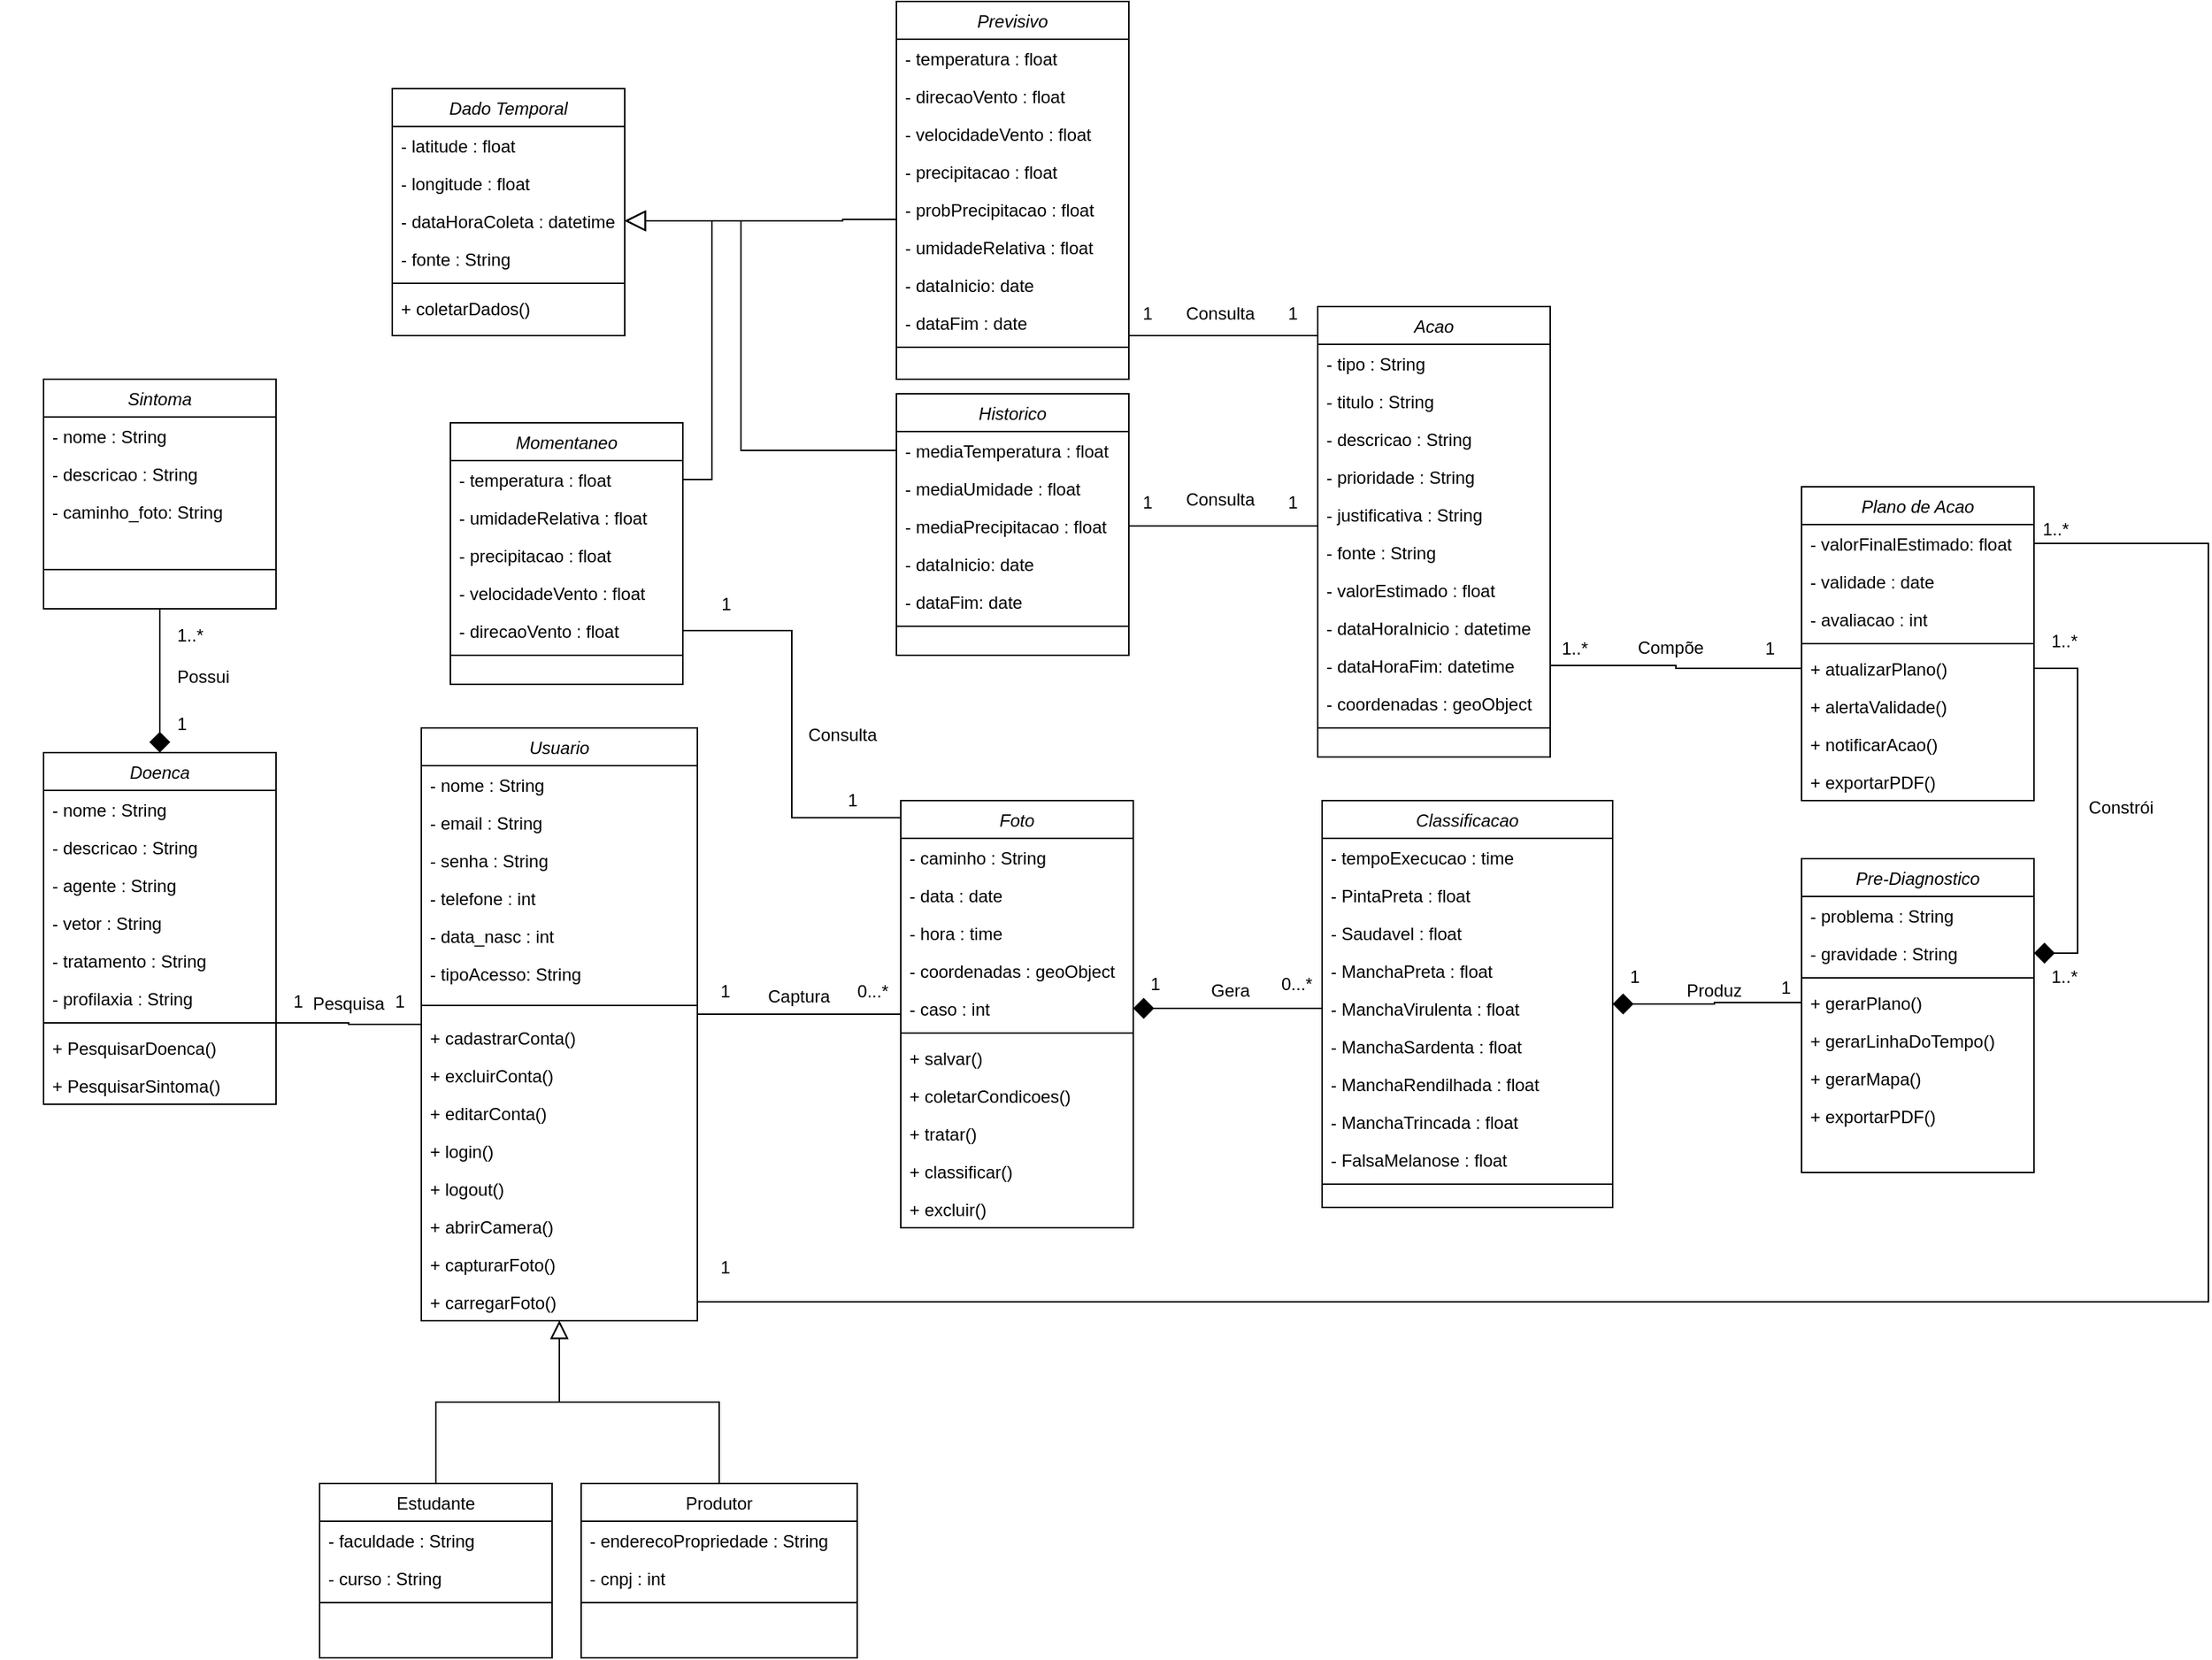<mxfile version="28.2.8">
  <diagram name="Page-1" id="uO31z4czvIJQB1Bnc80T">
    <mxGraphModel dx="1042" dy="562" grid="1" gridSize="10" guides="1" tooltips="1" connect="1" arrows="1" fold="1" page="1" pageScale="1" pageWidth="827" pageHeight="1169" math="0" shadow="0">
      <root>
        <mxCell id="0" />
        <mxCell id="1" parent="0" />
        <mxCell id="8WsCB0yst2Cush3YmmSG-16" value="Estudante" style="swimlane;fontStyle=0;align=center;verticalAlign=top;childLayout=stackLayout;horizontal=1;startSize=26;horizontalStack=0;resizeParent=1;resizeLast=0;collapsible=1;marginBottom=0;rounded=0;shadow=0;strokeWidth=1;" parent="1" vertex="1">
          <mxGeometry x="270" y="1040" width="160" height="120" as="geometry">
            <mxRectangle x="130" y="380" width="160" height="26" as="alternateBounds" />
          </mxGeometry>
        </mxCell>
        <mxCell id="8WsCB0yst2Cush3YmmSG-17" value="- faculdade : String" style="text;align=left;verticalAlign=top;spacingLeft=4;spacingRight=4;overflow=hidden;rotatable=0;points=[[0,0.5],[1,0.5]];portConstraint=eastwest;" parent="8WsCB0yst2Cush3YmmSG-16" vertex="1">
          <mxGeometry y="26" width="160" height="26" as="geometry" />
        </mxCell>
        <mxCell id="8WsCB0yst2Cush3YmmSG-18" value="- curso : String" style="text;align=left;verticalAlign=top;spacingLeft=4;spacingRight=4;overflow=hidden;rotatable=0;points=[[0,0.5],[1,0.5]];portConstraint=eastwest;rounded=0;shadow=0;html=0;" parent="8WsCB0yst2Cush3YmmSG-16" vertex="1">
          <mxGeometry y="52" width="160" height="26" as="geometry" />
        </mxCell>
        <mxCell id="8WsCB0yst2Cush3YmmSG-19" value="" style="line;html=1;strokeWidth=1;align=left;verticalAlign=middle;spacingTop=-1;spacingLeft=3;spacingRight=3;rotatable=0;labelPosition=right;points=[];portConstraint=eastwest;" parent="8WsCB0yst2Cush3YmmSG-16" vertex="1">
          <mxGeometry y="78" width="160" height="8" as="geometry" />
        </mxCell>
        <mxCell id="8WsCB0yst2Cush3YmmSG-20" value="" style="endArrow=block;endSize=10;endFill=0;shadow=0;strokeWidth=1;rounded=0;curved=0;edgeStyle=elbowEdgeStyle;elbow=vertical;" parent="1" source="8WsCB0yst2Cush3YmmSG-16" target="8WsCB0yst2Cush3YmmSG-1" edge="1">
          <mxGeometry width="160" relative="1" as="geometry">
            <mxPoint x="330" y="683" as="sourcePoint" />
            <mxPoint x="330" y="683" as="targetPoint" />
          </mxGeometry>
        </mxCell>
        <mxCell id="8WsCB0yst2Cush3YmmSG-21" value="Produtor" style="swimlane;fontStyle=0;align=center;verticalAlign=top;childLayout=stackLayout;horizontal=1;startSize=26;horizontalStack=0;resizeParent=1;resizeLast=0;collapsible=1;marginBottom=0;rounded=0;shadow=0;strokeWidth=1;" parent="1" vertex="1">
          <mxGeometry x="450" y="1040" width="190" height="120" as="geometry">
            <mxRectangle x="340" y="380" width="170" height="26" as="alternateBounds" />
          </mxGeometry>
        </mxCell>
        <mxCell id="8WsCB0yst2Cush3YmmSG-22" value="- enderecoPropriedade : String" style="text;align=left;verticalAlign=top;spacingLeft=4;spacingRight=4;overflow=hidden;rotatable=0;points=[[0,0.5],[1,0.5]];portConstraint=eastwest;" parent="8WsCB0yst2Cush3YmmSG-21" vertex="1">
          <mxGeometry y="26" width="190" height="26" as="geometry" />
        </mxCell>
        <mxCell id="8WsCB0yst2Cush3YmmSG-23" value="- cnpj : int" style="text;align=left;verticalAlign=top;spacingLeft=4;spacingRight=4;overflow=hidden;rotatable=0;points=[[0,0.5],[1,0.5]];portConstraint=eastwest;" parent="8WsCB0yst2Cush3YmmSG-21" vertex="1">
          <mxGeometry y="52" width="190" height="26" as="geometry" />
        </mxCell>
        <mxCell id="8WsCB0yst2Cush3YmmSG-24" value="" style="line;html=1;strokeWidth=1;align=left;verticalAlign=middle;spacingTop=-1;spacingLeft=3;spacingRight=3;rotatable=0;labelPosition=right;points=[];portConstraint=eastwest;" parent="8WsCB0yst2Cush3YmmSG-21" vertex="1">
          <mxGeometry y="78" width="190" height="8" as="geometry" />
        </mxCell>
        <mxCell id="8WsCB0yst2Cush3YmmSG-25" value="" style="endArrow=block;endSize=10;endFill=0;shadow=0;strokeWidth=1;rounded=0;curved=0;edgeStyle=elbowEdgeStyle;elbow=vertical;" parent="1" source="8WsCB0yst2Cush3YmmSG-21" target="8WsCB0yst2Cush3YmmSG-1" edge="1">
          <mxGeometry width="160" relative="1" as="geometry">
            <mxPoint x="340" y="853" as="sourcePoint" />
            <mxPoint x="440" y="751" as="targetPoint" />
          </mxGeometry>
        </mxCell>
        <mxCell id="8WsCB0yst2Cush3YmmSG-38" value="" style="endArrow=none;shadow=0;strokeWidth=1;rounded=0;curved=0;endFill=0;edgeStyle=elbowEdgeStyle;elbow=vertical;" parent="1" source="8WsCB0yst2Cush3YmmSG-1" target="8WsCB0yst2Cush3YmmSG-27" edge="1">
          <mxGeometry x="0.5" y="41" relative="1" as="geometry">
            <mxPoint x="510" y="672" as="sourcePoint" />
            <mxPoint x="670" y="672" as="targetPoint" />
            <mxPoint x="-40" y="32" as="offset" />
          </mxGeometry>
        </mxCell>
        <mxCell id="8WsCB0yst2Cush3YmmSG-39" value="1" style="resizable=0;align=left;verticalAlign=bottom;labelBackgroundColor=none;fontSize=12;" parent="8WsCB0yst2Cush3YmmSG-38" connectable="0" vertex="1">
          <mxGeometry x="-1" relative="1" as="geometry">
            <mxPoint x="14" y="-7" as="offset" />
          </mxGeometry>
        </mxCell>
        <mxCell id="8WsCB0yst2Cush3YmmSG-40" value="0...*" style="resizable=0;align=right;verticalAlign=bottom;labelBackgroundColor=none;fontSize=12;" parent="8WsCB0yst2Cush3YmmSG-38" connectable="0" vertex="1">
          <mxGeometry x="1" relative="1" as="geometry">
            <mxPoint x="-7" y="-7" as="offset" />
          </mxGeometry>
        </mxCell>
        <mxCell id="8WsCB0yst2Cush3YmmSG-41" style="edgeStyle=orthogonalEdgeStyle;rounded=0;orthogonalLoop=1;jettySize=auto;html=1;entryX=0;entryY=0.5;entryDx=0;entryDy=0;endArrow=none;endFill=0;startArrow=diamond;startFill=1;startSize=12;" parent="1" source="8WsCB0yst2Cush3YmmSG-42" target="8WsCB0yst2Cush3YmmSG-74" edge="1">
          <mxGeometry relative="1" as="geometry" />
        </mxCell>
        <mxCell id="8WsCB0yst2Cush3YmmSG-52" value="" style="edgeStyle=orthogonalEdgeStyle;rounded=0;orthogonalLoop=1;jettySize=auto;html=1;entryX=0;entryY=0.5;entryDx=0;entryDy=0;endArrow=none;endFill=0;startArrow=diamond;startFill=1;startSize=12;" parent="1" source="8WsCB0yst2Cush3YmmSG-32" target="8WsCB0yst2Cush3YmmSG-46" edge="1">
          <mxGeometry relative="1" as="geometry" />
        </mxCell>
        <mxCell id="8WsCB0yst2Cush3YmmSG-65" value="1..*" style="resizable=0;align=left;verticalAlign=bottom;labelBackgroundColor=none;fontSize=12;" parent="1" connectable="0" vertex="1">
          <mxGeometry x="1460" y="390" as="geometry">
            <mxPoint x="-6" y="2" as="offset" />
          </mxGeometry>
        </mxCell>
        <mxCell id="8WsCB0yst2Cush3YmmSG-66" style="edgeStyle=orthogonalEdgeStyle;rounded=0;orthogonalLoop=1;jettySize=auto;html=1;entryX=1;entryY=0.5;entryDx=0;entryDy=0;endArrow=diamond;endFill=1;startSize=6;endSize=12;exitX=1;exitY=0.5;exitDx=0;exitDy=0;" parent="1" source="8WsCB0yst2Cush3YmmSG-60" target="8WsCB0yst2Cush3YmmSG-71" edge="1">
          <mxGeometry relative="1" as="geometry">
            <mxPoint x="830" y="410" as="sourcePoint" />
          </mxGeometry>
        </mxCell>
        <mxCell id="8WsCB0yst2Cush3YmmSG-80" style="edgeStyle=orthogonalEdgeStyle;rounded=0;orthogonalLoop=1;jettySize=auto;html=1;endArrow=none;endFill=0;exitX=1;exitY=0.5;exitDx=0;exitDy=0;entryX=1;entryY=0.5;entryDx=0;entryDy=0;" parent="1" source="8WsCB0yst2Cush3YmmSG-15" target="8WsCB0yst2Cush3YmmSG-56" edge="1">
          <mxGeometry relative="1" as="geometry">
            <mxPoint x="470" y="320" as="targetPoint" />
            <Array as="points">
              <mxPoint x="1570" y="915" />
              <mxPoint x="1570" y="393" />
            </Array>
          </mxGeometry>
        </mxCell>
        <mxCell id="8WsCB0yst2Cush3YmmSG-81" style="edgeStyle=orthogonalEdgeStyle;rounded=0;orthogonalLoop=1;jettySize=auto;html=1;entryX=0;entryY=0.5;entryDx=0;entryDy=0;endArrow=none;endFill=0;exitX=1;exitY=0.5;exitDx=0;exitDy=0;" parent="1" source="8WsCB0yst2Cush3YmmSG-93" target="8WsCB0yst2Cush3YmmSG-60" edge="1">
          <mxGeometry relative="1" as="geometry" />
        </mxCell>
        <mxCell id="XHJn5_8wVLP5sDxabi7Z-40" style="edgeStyle=orthogonalEdgeStyle;rounded=0;orthogonalLoop=1;jettySize=auto;html=1;endArrow=none;endFill=0;entryX=1;entryY=0.5;entryDx=0;entryDy=0;" parent="1" source="8WsCB0yst2Cush3YmmSG-83" target="XHJn5_8wVLP5sDxabi7Z-10" edge="1">
          <mxGeometry relative="1" as="geometry">
            <Array as="points">
              <mxPoint x="900" y="381" />
              <mxPoint x="900" y="381" />
            </Array>
          </mxGeometry>
        </mxCell>
        <mxCell id="XHJn5_8wVLP5sDxabi7Z-36" style="edgeStyle=orthogonalEdgeStyle;rounded=0;orthogonalLoop=1;jettySize=auto;html=1;endArrow=none;endFill=0;startArrow=block;startFill=0;strokeWidth=1;startSize=12;entryX=1;entryY=0.5;entryDx=0;entryDy=0;exitX=1;exitY=0.5;exitDx=0;exitDy=0;" parent="1" source="8WsCB0yst2Cush3YmmSG-100" target="XHJn5_8wVLP5sDxabi7Z-29" edge="1">
          <mxGeometry relative="1" as="geometry">
            <Array as="points">
              <mxPoint x="540" y="171" />
              <mxPoint x="540" y="349" />
            </Array>
          </mxGeometry>
        </mxCell>
        <mxCell id="8WsCB0yst2Cush3YmmSG-97" value="Dado Temporal" style="swimlane;fontStyle=2;align=center;verticalAlign=top;childLayout=stackLayout;horizontal=1;startSize=26;horizontalStack=0;resizeParent=1;resizeLast=0;collapsible=1;marginBottom=0;rounded=0;shadow=0;strokeWidth=1;" parent="1" vertex="1">
          <mxGeometry x="320" y="80" width="160" height="170" as="geometry">
            <mxRectangle x="550" y="140" width="160" height="26" as="alternateBounds" />
          </mxGeometry>
        </mxCell>
        <mxCell id="8WsCB0yst2Cush3YmmSG-98" value="- latitude : float" style="text;align=left;verticalAlign=top;spacingLeft=4;spacingRight=4;overflow=hidden;rotatable=0;points=[[0,0.5],[1,0.5]];portConstraint=eastwest;" parent="8WsCB0yst2Cush3YmmSG-97" vertex="1">
          <mxGeometry y="26" width="160" height="26" as="geometry" />
        </mxCell>
        <mxCell id="8WsCB0yst2Cush3YmmSG-99" value="- longitude : float" style="text;align=left;verticalAlign=top;spacingLeft=4;spacingRight=4;overflow=hidden;rotatable=0;points=[[0,0.5],[1,0.5]];portConstraint=eastwest;" parent="8WsCB0yst2Cush3YmmSG-97" vertex="1">
          <mxGeometry y="52" width="160" height="26" as="geometry" />
        </mxCell>
        <mxCell id="8WsCB0yst2Cush3YmmSG-100" value="- dataHoraColeta : datetime" style="text;align=left;verticalAlign=top;spacingLeft=4;spacingRight=4;overflow=hidden;rotatable=0;points=[[0,0.5],[1,0.5]];portConstraint=eastwest;" parent="8WsCB0yst2Cush3YmmSG-97" vertex="1">
          <mxGeometry y="78" width="160" height="26" as="geometry" />
        </mxCell>
        <mxCell id="8WsCB0yst2Cush3YmmSG-108" value="- fonte : String" style="text;align=left;verticalAlign=top;spacingLeft=4;spacingRight=4;overflow=hidden;rotatable=0;points=[[0,0.5],[1,0.5]];portConstraint=eastwest;" parent="8WsCB0yst2Cush3YmmSG-97" vertex="1">
          <mxGeometry y="104" width="160" height="26" as="geometry" />
        </mxCell>
        <mxCell id="8WsCB0yst2Cush3YmmSG-109" value="" style="line;html=1;strokeWidth=1;align=left;verticalAlign=middle;spacingTop=-1;spacingLeft=3;spacingRight=3;rotatable=0;labelPosition=right;points=[];portConstraint=eastwest;" parent="8WsCB0yst2Cush3YmmSG-97" vertex="1">
          <mxGeometry y="130" width="160" height="8" as="geometry" />
        </mxCell>
        <mxCell id="22uEqW9hRa1Eih2Oo_md-46" value="+ coletarDados()" style="text;align=left;verticalAlign=top;spacingLeft=4;spacingRight=4;overflow=hidden;rotatable=0;points=[[0,0.5],[1,0.5]];portConstraint=eastwest;" parent="8WsCB0yst2Cush3YmmSG-97" vertex="1">
          <mxGeometry y="138" width="160" height="26" as="geometry" />
        </mxCell>
        <mxCell id="8WsCB0yst2Cush3YmmSG-122" style="edgeStyle=orthogonalEdgeStyle;rounded=0;orthogonalLoop=1;jettySize=auto;html=1;entryX=0.5;entryY=0;entryDx=0;entryDy=0;endArrow=diamond;endFill=1;endSize=12;" parent="1" source="8WsCB0yst2Cush3YmmSG-124" target="8WsCB0yst2Cush3YmmSG-115" edge="1">
          <mxGeometry relative="1" as="geometry" />
        </mxCell>
        <mxCell id="8WsCB0yst2Cush3YmmSG-126" style="edgeStyle=orthogonalEdgeStyle;rounded=0;orthogonalLoop=1;jettySize=auto;html=1;entryX=0.988;entryY=1.154;entryDx=0;entryDy=0;entryPerimeter=0;endArrow=none;endFill=0;" parent="1" source="8WsCB0yst2Cush3YmmSG-1" target="8WsCB0yst2Cush3YmmSG-118" edge="1">
          <mxGeometry relative="1" as="geometry" />
        </mxCell>
        <mxCell id="93XKqA7wwzqAX_7EKlZu-22" value="Previsivo" style="swimlane;fontStyle=2;align=center;verticalAlign=top;childLayout=stackLayout;horizontal=1;startSize=26;horizontalStack=0;resizeParent=1;resizeLast=0;collapsible=1;marginBottom=0;rounded=0;shadow=0;strokeWidth=1;" parent="1" vertex="1">
          <mxGeometry x="667" y="20" width="160" height="260" as="geometry">
            <mxRectangle x="550" y="140" width="160" height="26" as="alternateBounds" />
          </mxGeometry>
        </mxCell>
        <mxCell id="XHJn5_8wVLP5sDxabi7Z-43" value="- temperatura : float" style="text;align=left;verticalAlign=top;spacingLeft=4;spacingRight=4;overflow=hidden;rotatable=0;points=[[0,0.5],[1,0.5]];portConstraint=eastwest;" parent="93XKqA7wwzqAX_7EKlZu-22" vertex="1">
          <mxGeometry y="26" width="160" height="26" as="geometry" />
        </mxCell>
        <mxCell id="XHJn5_8wVLP5sDxabi7Z-47" value="- direcaoVento : float" style="text;align=left;verticalAlign=top;spacingLeft=4;spacingRight=4;overflow=hidden;rotatable=0;points=[[0,0.5],[1,0.5]];portConstraint=eastwest;" parent="93XKqA7wwzqAX_7EKlZu-22" vertex="1">
          <mxGeometry y="52" width="160" height="26" as="geometry" />
        </mxCell>
        <mxCell id="XHJn5_8wVLP5sDxabi7Z-46" value="- velocidadeVento : float" style="text;align=left;verticalAlign=top;spacingLeft=4;spacingRight=4;overflow=hidden;rotatable=0;points=[[0,0.5],[1,0.5]];portConstraint=eastwest;" parent="93XKqA7wwzqAX_7EKlZu-22" vertex="1">
          <mxGeometry y="78" width="160" height="26" as="geometry" />
        </mxCell>
        <mxCell id="XHJn5_8wVLP5sDxabi7Z-45" value="- precipitacao : float" style="text;align=left;verticalAlign=top;spacingLeft=4;spacingRight=4;overflow=hidden;rotatable=0;points=[[0,0.5],[1,0.5]];portConstraint=eastwest;" parent="93XKqA7wwzqAX_7EKlZu-22" vertex="1">
          <mxGeometry y="104" width="160" height="26" as="geometry" />
        </mxCell>
        <mxCell id="XHJn5_8wVLP5sDxabi7Z-51" value="- probPrecipitacao : float" style="text;align=left;verticalAlign=top;spacingLeft=4;spacingRight=4;overflow=hidden;rotatable=0;points=[[0,0.5],[1,0.5]];portConstraint=eastwest;" parent="93XKqA7wwzqAX_7EKlZu-22" vertex="1">
          <mxGeometry y="130" width="160" height="26" as="geometry" />
        </mxCell>
        <mxCell id="XHJn5_8wVLP5sDxabi7Z-44" value="- umidadeRelativa : float" style="text;align=left;verticalAlign=top;spacingLeft=4;spacingRight=4;overflow=hidden;rotatable=0;points=[[0,0.5],[1,0.5]];portConstraint=eastwest;" parent="93XKqA7wwzqAX_7EKlZu-22" vertex="1">
          <mxGeometry y="156" width="160" height="26" as="geometry" />
        </mxCell>
        <mxCell id="XHJn5_8wVLP5sDxabi7Z-48" value="- dataInicio: date" style="text;align=left;verticalAlign=top;spacingLeft=4;spacingRight=4;overflow=hidden;rotatable=0;points=[[0,0.5],[1,0.5]];portConstraint=eastwest;" parent="93XKqA7wwzqAX_7EKlZu-22" vertex="1">
          <mxGeometry y="182" width="160" height="26" as="geometry" />
        </mxCell>
        <mxCell id="XHJn5_8wVLP5sDxabi7Z-49" value="- dataFim : date" style="text;align=left;verticalAlign=top;spacingLeft=4;spacingRight=4;overflow=hidden;rotatable=0;points=[[0,0.5],[1,0.5]];portConstraint=eastwest;" parent="93XKqA7wwzqAX_7EKlZu-22" vertex="1">
          <mxGeometry y="208" width="160" height="26" as="geometry" />
        </mxCell>
        <mxCell id="93XKqA7wwzqAX_7EKlZu-26" value="" style="line;html=1;strokeWidth=1;align=left;verticalAlign=middle;spacingTop=-1;spacingLeft=3;spacingRight=3;rotatable=0;labelPosition=right;points=[];portConstraint=eastwest;" parent="93XKqA7wwzqAX_7EKlZu-22" vertex="1">
          <mxGeometry y="234" width="160" height="8" as="geometry" />
        </mxCell>
        <mxCell id="XHJn5_8wVLP5sDxabi7Z-7" value="Historico" style="swimlane;fontStyle=2;align=center;verticalAlign=top;childLayout=stackLayout;horizontal=1;startSize=26;horizontalStack=0;resizeParent=1;resizeLast=0;collapsible=1;marginBottom=0;rounded=0;shadow=0;strokeWidth=1;" parent="1" vertex="1">
          <mxGeometry x="667" y="290" width="160" height="180" as="geometry">
            <mxRectangle x="550" y="140" width="160" height="26" as="alternateBounds" />
          </mxGeometry>
        </mxCell>
        <mxCell id="XHJn5_8wVLP5sDxabi7Z-8" value="- mediaTemperatura : float" style="text;align=left;verticalAlign=top;spacingLeft=4;spacingRight=4;overflow=hidden;rotatable=0;points=[[0,0.5],[1,0.5]];portConstraint=eastwest;" parent="XHJn5_8wVLP5sDxabi7Z-7" vertex="1">
          <mxGeometry y="26" width="160" height="26" as="geometry" />
        </mxCell>
        <mxCell id="XHJn5_8wVLP5sDxabi7Z-9" value="- mediaUmidade : float" style="text;align=left;verticalAlign=top;spacingLeft=4;spacingRight=4;overflow=hidden;rotatable=0;points=[[0,0.5],[1,0.5]];portConstraint=eastwest;" parent="XHJn5_8wVLP5sDxabi7Z-7" vertex="1">
          <mxGeometry y="52" width="160" height="26" as="geometry" />
        </mxCell>
        <mxCell id="XHJn5_8wVLP5sDxabi7Z-10" value="- mediaPrecipitacao : float" style="text;align=left;verticalAlign=top;spacingLeft=4;spacingRight=4;overflow=hidden;rotatable=0;points=[[0,0.5],[1,0.5]];portConstraint=eastwest;" parent="XHJn5_8wVLP5sDxabi7Z-7" vertex="1">
          <mxGeometry y="78" width="160" height="26" as="geometry" />
        </mxCell>
        <mxCell id="XHJn5_8wVLP5sDxabi7Z-13" value="- dataInicio: date" style="text;align=left;verticalAlign=top;spacingLeft=4;spacingRight=4;overflow=hidden;rotatable=0;points=[[0,0.5],[1,0.5]];portConstraint=eastwest;" parent="XHJn5_8wVLP5sDxabi7Z-7" vertex="1">
          <mxGeometry y="104" width="160" height="26" as="geometry" />
        </mxCell>
        <mxCell id="XHJn5_8wVLP5sDxabi7Z-14" value="- dataFim: date" style="text;align=left;verticalAlign=top;spacingLeft=4;spacingRight=4;overflow=hidden;rotatable=0;points=[[0,0.5],[1,0.5]];portConstraint=eastwest;" parent="XHJn5_8wVLP5sDxabi7Z-7" vertex="1">
          <mxGeometry y="130" width="160" height="26" as="geometry" />
        </mxCell>
        <mxCell id="XHJn5_8wVLP5sDxabi7Z-16" value="" style="line;html=1;strokeWidth=1;align=left;verticalAlign=middle;spacingTop=-1;spacingLeft=3;spacingRight=3;rotatable=0;labelPosition=right;points=[];portConstraint=eastwest;" parent="XHJn5_8wVLP5sDxabi7Z-7" vertex="1">
          <mxGeometry y="156" width="160" height="8" as="geometry" />
        </mxCell>
        <mxCell id="XHJn5_8wVLP5sDxabi7Z-24" value="Momentaneo" style="swimlane;fontStyle=2;align=center;verticalAlign=top;childLayout=stackLayout;horizontal=1;startSize=26;horizontalStack=0;resizeParent=1;resizeLast=0;collapsible=1;marginBottom=0;rounded=0;shadow=0;strokeWidth=1;" parent="1" vertex="1">
          <mxGeometry x="360" y="310" width="160" height="180" as="geometry">
            <mxRectangle x="550" y="140" width="160" height="26" as="alternateBounds" />
          </mxGeometry>
        </mxCell>
        <mxCell id="XHJn5_8wVLP5sDxabi7Z-29" value="- temperatura : float" style="text;align=left;verticalAlign=top;spacingLeft=4;spacingRight=4;overflow=hidden;rotatable=0;points=[[0,0.5],[1,0.5]];portConstraint=eastwest;" parent="XHJn5_8wVLP5sDxabi7Z-24" vertex="1">
          <mxGeometry y="26" width="160" height="26" as="geometry" />
        </mxCell>
        <mxCell id="XHJn5_8wVLP5sDxabi7Z-30" value="- umidadeRelativa : float" style="text;align=left;verticalAlign=top;spacingLeft=4;spacingRight=4;overflow=hidden;rotatable=0;points=[[0,0.5],[1,0.5]];portConstraint=eastwest;" parent="XHJn5_8wVLP5sDxabi7Z-24" vertex="1">
          <mxGeometry y="52" width="160" height="26" as="geometry" />
        </mxCell>
        <mxCell id="XHJn5_8wVLP5sDxabi7Z-31" value="- precipitacao : float" style="text;align=left;verticalAlign=top;spacingLeft=4;spacingRight=4;overflow=hidden;rotatable=0;points=[[0,0.5],[1,0.5]];portConstraint=eastwest;" parent="XHJn5_8wVLP5sDxabi7Z-24" vertex="1">
          <mxGeometry y="78" width="160" height="26" as="geometry" />
        </mxCell>
        <mxCell id="XHJn5_8wVLP5sDxabi7Z-32" value="- velocidadeVento : float" style="text;align=left;verticalAlign=top;spacingLeft=4;spacingRight=4;overflow=hidden;rotatable=0;points=[[0,0.5],[1,0.5]];portConstraint=eastwest;" parent="XHJn5_8wVLP5sDxabi7Z-24" vertex="1">
          <mxGeometry y="104" width="160" height="26" as="geometry" />
        </mxCell>
        <mxCell id="XHJn5_8wVLP5sDxabi7Z-33" value="- direcaoVento : float" style="text;align=left;verticalAlign=top;spacingLeft=4;spacingRight=4;overflow=hidden;rotatable=0;points=[[0,0.5],[1,0.5]];portConstraint=eastwest;" parent="XHJn5_8wVLP5sDxabi7Z-24" vertex="1">
          <mxGeometry y="130" width="160" height="26" as="geometry" />
        </mxCell>
        <mxCell id="XHJn5_8wVLP5sDxabi7Z-35" value="" style="line;html=1;strokeWidth=1;align=left;verticalAlign=middle;spacingTop=-1;spacingLeft=3;spacingRight=3;rotatable=0;labelPosition=right;points=[];portConstraint=eastwest;" parent="XHJn5_8wVLP5sDxabi7Z-24" vertex="1">
          <mxGeometry y="156" width="160" height="8" as="geometry" />
        </mxCell>
        <mxCell id="XHJn5_8wVLP5sDxabi7Z-50" style="edgeStyle=orthogonalEdgeStyle;rounded=0;orthogonalLoop=1;jettySize=auto;html=1;endArrow=none;endFill=0;" parent="1" source="8WsCB0yst2Cush3YmmSG-83" target="93XKqA7wwzqAX_7EKlZu-22" edge="1">
          <mxGeometry relative="1" as="geometry">
            <mxPoint x="930" y="40" as="sourcePoint" />
            <mxPoint x="1100" y="-60" as="targetPoint" />
            <Array as="points">
              <mxPoint x="890" y="250" />
              <mxPoint x="890" y="250" />
            </Array>
          </mxGeometry>
        </mxCell>
        <mxCell id="22uEqW9hRa1Eih2Oo_md-3" value="" style="group" parent="1" vertex="1" connectable="0">
          <mxGeometry x="50" y="280" width="190" height="170" as="geometry" />
        </mxCell>
        <mxCell id="22uEqW9hRa1Eih2Oo_md-2" value="" style="group" parent="22uEqW9hRa1Eih2Oo_md-3" vertex="1" connectable="0">
          <mxGeometry x="30" width="160" height="170" as="geometry" />
        </mxCell>
        <mxCell id="8WsCB0yst2Cush3YmmSG-124" value="Sintoma" style="swimlane;fontStyle=2;align=center;verticalAlign=top;childLayout=stackLayout;horizontal=1;startSize=26;horizontalStack=0;resizeParent=1;resizeLast=0;collapsible=1;marginBottom=0;rounded=0;shadow=0;strokeWidth=1;" parent="22uEqW9hRa1Eih2Oo_md-2" vertex="1">
          <mxGeometry width="160" height="158" as="geometry">
            <mxRectangle x="550" y="140" width="160" height="26" as="alternateBounds" />
          </mxGeometry>
        </mxCell>
        <mxCell id="8WsCB0yst2Cush3YmmSG-139" value="- nome : String" style="text;align=left;verticalAlign=top;spacingLeft=4;spacingRight=4;overflow=hidden;rotatable=0;points=[[0,0.5],[1,0.5]];portConstraint=eastwest;" parent="8WsCB0yst2Cush3YmmSG-124" vertex="1">
          <mxGeometry y="26" width="160" height="26" as="geometry" />
        </mxCell>
        <mxCell id="8WsCB0yst2Cush3YmmSG-140" value="- descricao : String" style="text;align=left;verticalAlign=top;spacingLeft=4;spacingRight=4;overflow=hidden;rotatable=0;points=[[0,0.5],[1,0.5]];portConstraint=eastwest;" parent="8WsCB0yst2Cush3YmmSG-124" vertex="1">
          <mxGeometry y="52" width="160" height="26" as="geometry" />
        </mxCell>
        <mxCell id="22uEqW9hRa1Eih2Oo_md-40" value="- caminho_foto: String" style="text;align=left;verticalAlign=top;spacingLeft=4;spacingRight=4;overflow=hidden;rotatable=0;points=[[0,0.5],[1,0.5]];portConstraint=eastwest;" parent="8WsCB0yst2Cush3YmmSG-124" vertex="1">
          <mxGeometry y="78" width="160" height="26" as="geometry" />
        </mxCell>
        <mxCell id="8WsCB0yst2Cush3YmmSG-125" value="" style="line;html=1;strokeWidth=1;align=left;verticalAlign=middle;spacingTop=-1;spacingLeft=3;spacingRight=3;rotatable=0;labelPosition=right;points=[];portConstraint=eastwest;" parent="8WsCB0yst2Cush3YmmSG-124" vertex="1">
          <mxGeometry y="104" width="160" height="54" as="geometry" />
        </mxCell>
        <mxCell id="22uEqW9hRa1Eih2Oo_md-11" value="" style="group" parent="1" vertex="1" connectable="0">
          <mxGeometry x="80" y="526" width="170" height="253" as="geometry" />
        </mxCell>
        <mxCell id="22uEqW9hRa1Eih2Oo_md-1" value="" style="group" parent="22uEqW9hRa1Eih2Oo_md-11" vertex="1" connectable="0">
          <mxGeometry width="160" height="253" as="geometry" />
        </mxCell>
        <mxCell id="8WsCB0yst2Cush3YmmSG-115" value="Doenca" style="swimlane;fontStyle=2;align=center;verticalAlign=top;childLayout=stackLayout;horizontal=1;startSize=26;horizontalStack=0;resizeParent=1;resizeLast=0;collapsible=1;marginBottom=0;rounded=0;shadow=0;strokeWidth=1;" parent="22uEqW9hRa1Eih2Oo_md-1" vertex="1">
          <mxGeometry y="11" width="160" height="242" as="geometry">
            <mxRectangle x="550" y="140" width="160" height="26" as="alternateBounds" />
          </mxGeometry>
        </mxCell>
        <mxCell id="8WsCB0yst2Cush3YmmSG-116" value="- nome : String" style="text;align=left;verticalAlign=top;spacingLeft=4;spacingRight=4;overflow=hidden;rotatable=0;points=[[0,0.5],[1,0.5]];portConstraint=eastwest;" parent="8WsCB0yst2Cush3YmmSG-115" vertex="1">
          <mxGeometry y="26" width="160" height="26" as="geometry" />
        </mxCell>
        <mxCell id="8WsCB0yst2Cush3YmmSG-117" value="- descricao : String" style="text;align=left;verticalAlign=top;spacingLeft=4;spacingRight=4;overflow=hidden;rotatable=0;points=[[0,0.5],[1,0.5]];portConstraint=eastwest;" parent="8WsCB0yst2Cush3YmmSG-115" vertex="1">
          <mxGeometry y="52" width="160" height="26" as="geometry" />
        </mxCell>
        <mxCell id="8WsCB0yst2Cush3YmmSG-135" value="- agente : String" style="text;align=left;verticalAlign=top;spacingLeft=4;spacingRight=4;overflow=hidden;rotatable=0;points=[[0,0.5],[1,0.5]];portConstraint=eastwest;" parent="8WsCB0yst2Cush3YmmSG-115" vertex="1">
          <mxGeometry y="78" width="160" height="26" as="geometry" />
        </mxCell>
        <mxCell id="8WsCB0yst2Cush3YmmSG-137" value="- vetor : String" style="text;align=left;verticalAlign=top;spacingLeft=4;spacingRight=4;overflow=hidden;rotatable=0;points=[[0,0.5],[1,0.5]];portConstraint=eastwest;" parent="8WsCB0yst2Cush3YmmSG-115" vertex="1">
          <mxGeometry y="104" width="160" height="26" as="geometry" />
        </mxCell>
        <mxCell id="8WsCB0yst2Cush3YmmSG-138" value="- tratamento : String" style="text;align=left;verticalAlign=top;spacingLeft=4;spacingRight=4;overflow=hidden;rotatable=0;points=[[0,0.5],[1,0.5]];portConstraint=eastwest;" parent="8WsCB0yst2Cush3YmmSG-115" vertex="1">
          <mxGeometry y="130" width="160" height="26" as="geometry" />
        </mxCell>
        <mxCell id="8WsCB0yst2Cush3YmmSG-118" value="- profilaxia : String" style="text;align=left;verticalAlign=top;spacingLeft=4;spacingRight=4;overflow=hidden;rotatable=0;points=[[0,0.5],[1,0.5]];portConstraint=eastwest;" parent="8WsCB0yst2Cush3YmmSG-115" vertex="1">
          <mxGeometry y="156" width="160" height="26" as="geometry" />
        </mxCell>
        <mxCell id="8WsCB0yst2Cush3YmmSG-119" value="" style="line;html=1;strokeWidth=1;align=left;verticalAlign=middle;spacingTop=-1;spacingLeft=3;spacingRight=3;rotatable=0;labelPosition=right;points=[];portConstraint=eastwest;" parent="8WsCB0yst2Cush3YmmSG-115" vertex="1">
          <mxGeometry y="182" width="160" height="8" as="geometry" />
        </mxCell>
        <mxCell id="8WsCB0yst2Cush3YmmSG-120" value="+ PesquisarDoenca()" style="text;align=left;verticalAlign=top;spacingLeft=4;spacingRight=4;overflow=hidden;rotatable=0;points=[[0,0.5],[1,0.5]];portConstraint=eastwest;rounded=0;shadow=0;html=0;" parent="8WsCB0yst2Cush3YmmSG-115" vertex="1">
          <mxGeometry y="190" width="160" height="26" as="geometry" />
        </mxCell>
        <mxCell id="8WsCB0yst2Cush3YmmSG-121" value="+ PesquisarSintoma()" style="text;align=left;verticalAlign=top;spacingLeft=4;spacingRight=4;overflow=hidden;rotatable=0;points=[[0,0.5],[1,0.5]];portConstraint=eastwest;rounded=0;shadow=0;html=0;" parent="8WsCB0yst2Cush3YmmSG-115" vertex="1">
          <mxGeometry y="216" width="160" height="26" as="geometry" />
        </mxCell>
        <mxCell id="8WsCB0yst2Cush3YmmSG-141" value="1" style="resizable=0;align=left;verticalAlign=bottom;labelBackgroundColor=none;fontSize=12;" parent="22uEqW9hRa1Eih2Oo_md-1" connectable="0" vertex="1">
          <mxGeometry x="90" as="geometry" />
        </mxCell>
        <mxCell id="22uEqW9hRa1Eih2Oo_md-7" value="1" style="resizable=0;align=left;verticalAlign=bottom;labelBackgroundColor=none;fontSize=12;" parent="22uEqW9hRa1Eih2Oo_md-11" connectable="0" vertex="1">
          <mxGeometry x="170" y="191" as="geometry" />
        </mxCell>
        <mxCell id="22uEqW9hRa1Eih2Oo_md-12" value="" style="group" parent="1" vertex="1" connectable="0">
          <mxGeometry x="320" y="520" width="210" height="408" as="geometry" />
        </mxCell>
        <mxCell id="8WsCB0yst2Cush3YmmSG-1" value="Usuario" style="swimlane;fontStyle=2;align=center;verticalAlign=top;childLayout=stackLayout;horizontal=1;startSize=26;horizontalStack=0;resizeParent=1;resizeLast=0;collapsible=1;marginBottom=0;rounded=0;shadow=0;strokeWidth=1;" parent="22uEqW9hRa1Eih2Oo_md-12" vertex="1">
          <mxGeometry x="20" width="190" height="408" as="geometry">
            <mxRectangle x="230" y="140" width="160" height="26" as="alternateBounds" />
          </mxGeometry>
        </mxCell>
        <mxCell id="8WsCB0yst2Cush3YmmSG-2" value="- nome : String" style="text;align=left;verticalAlign=top;spacingLeft=4;spacingRight=4;overflow=hidden;rotatable=0;points=[[0,0.5],[1,0.5]];portConstraint=eastwest;" parent="8WsCB0yst2Cush3YmmSG-1" vertex="1">
          <mxGeometry y="26" width="190" height="26" as="geometry" />
        </mxCell>
        <mxCell id="8WsCB0yst2Cush3YmmSG-3" value="- email : String" style="text;align=left;verticalAlign=top;spacingLeft=4;spacingRight=4;overflow=hidden;rotatable=0;points=[[0,0.5],[1,0.5]];portConstraint=eastwest;rounded=0;shadow=0;html=0;" parent="8WsCB0yst2Cush3YmmSG-1" vertex="1">
          <mxGeometry y="52" width="190" height="26" as="geometry" />
        </mxCell>
        <mxCell id="8WsCB0yst2Cush3YmmSG-4" value="- senha : String" style="text;align=left;verticalAlign=top;spacingLeft=4;spacingRight=4;overflow=hidden;rotatable=0;points=[[0,0.5],[1,0.5]];portConstraint=eastwest;rounded=0;shadow=0;html=0;" parent="8WsCB0yst2Cush3YmmSG-1" vertex="1">
          <mxGeometry y="78" width="190" height="26" as="geometry" />
        </mxCell>
        <mxCell id="8WsCB0yst2Cush3YmmSG-5" value="- telefone : int" style="text;align=left;verticalAlign=top;spacingLeft=4;spacingRight=4;overflow=hidden;rotatable=0;points=[[0,0.5],[1,0.5]];portConstraint=eastwest;rounded=0;shadow=0;html=0;" parent="8WsCB0yst2Cush3YmmSG-1" vertex="1">
          <mxGeometry y="104" width="190" height="26" as="geometry" />
        </mxCell>
        <mxCell id="8WsCB0yst2Cush3YmmSG-6" value="- data_nasc : int" style="text;align=left;verticalAlign=top;spacingLeft=4;spacingRight=4;overflow=hidden;rotatable=0;points=[[0,0.5],[1,0.5]];portConstraint=eastwest;rounded=0;shadow=0;html=0;" parent="8WsCB0yst2Cush3YmmSG-1" vertex="1">
          <mxGeometry y="130" width="190" height="26" as="geometry" />
        </mxCell>
        <mxCell id="8WsCB0yst2Cush3YmmSG-7" value="- tipoAcesso: String" style="text;align=left;verticalAlign=top;spacingLeft=4;spacingRight=4;overflow=hidden;rotatable=0;points=[[0,0.5],[1,0.5]];portConstraint=eastwest;rounded=0;shadow=0;html=0;" parent="8WsCB0yst2Cush3YmmSG-1" vertex="1">
          <mxGeometry y="156" width="190" height="26" as="geometry" />
        </mxCell>
        <mxCell id="8WsCB0yst2Cush3YmmSG-8" value="" style="line;html=1;strokeWidth=1;align=left;verticalAlign=middle;spacingTop=-1;spacingLeft=3;spacingRight=3;rotatable=0;labelPosition=right;points=[];portConstraint=eastwest;" parent="8WsCB0yst2Cush3YmmSG-1" vertex="1">
          <mxGeometry y="182" width="190" height="18" as="geometry" />
        </mxCell>
        <mxCell id="8WsCB0yst2Cush3YmmSG-9" value="+ cadastrarConta()" style="text;align=left;verticalAlign=top;spacingLeft=4;spacingRight=4;overflow=hidden;rotatable=0;points=[[0,0.5],[1,0.5]];portConstraint=eastwest;rounded=0;shadow=0;html=0;" parent="8WsCB0yst2Cush3YmmSG-1" vertex="1">
          <mxGeometry y="200" width="190" height="26" as="geometry" />
        </mxCell>
        <mxCell id="8WsCB0yst2Cush3YmmSG-10" value="+ excluirConta()" style="text;align=left;verticalAlign=top;spacingLeft=4;spacingRight=4;overflow=hidden;rotatable=0;points=[[0,0.5],[1,0.5]];portConstraint=eastwest;rounded=0;shadow=0;html=0;" parent="8WsCB0yst2Cush3YmmSG-1" vertex="1">
          <mxGeometry y="226" width="190" height="26" as="geometry" />
        </mxCell>
        <mxCell id="8WsCB0yst2Cush3YmmSG-11" value="+ editarConta()" style="text;align=left;verticalAlign=top;spacingLeft=4;spacingRight=4;overflow=hidden;rotatable=0;points=[[0,0.5],[1,0.5]];portConstraint=eastwest;rounded=0;shadow=0;html=0;" parent="8WsCB0yst2Cush3YmmSG-1" vertex="1">
          <mxGeometry y="252" width="190" height="26" as="geometry" />
        </mxCell>
        <mxCell id="8WsCB0yst2Cush3YmmSG-12" value="+ login()" style="text;align=left;verticalAlign=top;spacingLeft=4;spacingRight=4;overflow=hidden;rotatable=0;points=[[0,0.5],[1,0.5]];portConstraint=eastwest;rounded=0;shadow=0;html=0;" parent="8WsCB0yst2Cush3YmmSG-1" vertex="1">
          <mxGeometry y="278" width="190" height="26" as="geometry" />
        </mxCell>
        <mxCell id="8WsCB0yst2Cush3YmmSG-13" value="+ logout()" style="text;align=left;verticalAlign=top;spacingLeft=4;spacingRight=4;overflow=hidden;rotatable=0;points=[[0,0.5],[1,0.5]];portConstraint=eastwest;rounded=0;shadow=0;html=0;" parent="8WsCB0yst2Cush3YmmSG-1" vertex="1">
          <mxGeometry y="304" width="190" height="26" as="geometry" />
        </mxCell>
        <mxCell id="8WsCB0yst2Cush3YmmSG-164" value="+ abrirCamera()" style="text;align=left;verticalAlign=top;spacingLeft=4;spacingRight=4;overflow=hidden;rotatable=0;points=[[0,0.5],[1,0.5]];portConstraint=eastwest;rounded=0;shadow=0;html=0;" parent="8WsCB0yst2Cush3YmmSG-1" vertex="1">
          <mxGeometry y="330" width="190" height="26" as="geometry" />
        </mxCell>
        <mxCell id="8WsCB0yst2Cush3YmmSG-14" value="+ capturarFoto()" style="text;align=left;verticalAlign=top;spacingLeft=4;spacingRight=4;overflow=hidden;rotatable=0;points=[[0,0.5],[1,0.5]];portConstraint=eastwest;rounded=0;shadow=0;html=0;" parent="8WsCB0yst2Cush3YmmSG-1" vertex="1">
          <mxGeometry y="356" width="190" height="26" as="geometry" />
        </mxCell>
        <mxCell id="8WsCB0yst2Cush3YmmSG-15" value="+ carregarFoto()" style="text;align=left;verticalAlign=top;spacingLeft=4;spacingRight=4;overflow=hidden;rotatable=0;points=[[0,0.5],[1,0.5]];portConstraint=eastwest;rounded=0;shadow=0;html=0;" parent="8WsCB0yst2Cush3YmmSG-1" vertex="1">
          <mxGeometry y="382" width="190" height="26" as="geometry" />
        </mxCell>
        <mxCell id="22uEqW9hRa1Eih2Oo_md-10" value="1" style="resizable=0;align=left;verticalAlign=bottom;labelBackgroundColor=none;fontSize=12;" parent="22uEqW9hRa1Eih2Oo_md-12" connectable="0" vertex="1">
          <mxGeometry y="197" as="geometry" />
        </mxCell>
        <mxCell id="22uEqW9hRa1Eih2Oo_md-13" value="" style="group" parent="1" vertex="1" connectable="0">
          <mxGeometry x="670" y="570" width="170" height="294" as="geometry" />
        </mxCell>
        <mxCell id="8WsCB0yst2Cush3YmmSG-27" value="Foto" style="swimlane;fontStyle=2;align=center;verticalAlign=top;childLayout=stackLayout;horizontal=1;startSize=26;horizontalStack=0;resizeParent=1;resizeLast=0;collapsible=1;marginBottom=0;rounded=0;shadow=0;strokeWidth=1;" parent="22uEqW9hRa1Eih2Oo_md-13" vertex="1">
          <mxGeometry width="160" height="294" as="geometry">
            <mxRectangle x="550" y="140" width="160" height="26" as="alternateBounds" />
          </mxGeometry>
        </mxCell>
        <mxCell id="8WsCB0yst2Cush3YmmSG-28" value="- caminho : String" style="text;align=left;verticalAlign=top;spacingLeft=4;spacingRight=4;overflow=hidden;rotatable=0;points=[[0,0.5],[1,0.5]];portConstraint=eastwest;" parent="8WsCB0yst2Cush3YmmSG-27" vertex="1">
          <mxGeometry y="26" width="160" height="26" as="geometry" />
        </mxCell>
        <mxCell id="8WsCB0yst2Cush3YmmSG-29" value="- data : date" style="text;align=left;verticalAlign=top;spacingLeft=4;spacingRight=4;overflow=hidden;rotatable=0;points=[[0,0.5],[1,0.5]];portConstraint=eastwest;rounded=0;shadow=0;html=0;" parent="8WsCB0yst2Cush3YmmSG-27" vertex="1">
          <mxGeometry y="52" width="160" height="26" as="geometry" />
        </mxCell>
        <mxCell id="8WsCB0yst2Cush3YmmSG-30" value="- hora : time" style="text;align=left;verticalAlign=top;spacingLeft=4;spacingRight=4;overflow=hidden;rotatable=0;points=[[0,0.5],[1,0.5]];portConstraint=eastwest;rounded=0;shadow=0;html=0;" parent="8WsCB0yst2Cush3YmmSG-27" vertex="1">
          <mxGeometry y="78" width="160" height="26" as="geometry" />
        </mxCell>
        <mxCell id="8WsCB0yst2Cush3YmmSG-31" value="- coordenadas : geoObject" style="text;align=left;verticalAlign=top;spacingLeft=4;spacingRight=4;overflow=hidden;rotatable=0;points=[[0,0.5],[1,0.5]];portConstraint=eastwest;rounded=0;shadow=0;html=0;" parent="8WsCB0yst2Cush3YmmSG-27" vertex="1">
          <mxGeometry y="104" width="160" height="26" as="geometry" />
        </mxCell>
        <mxCell id="8WsCB0yst2Cush3YmmSG-32" value="- caso : int" style="text;align=left;verticalAlign=top;spacingLeft=4;spacingRight=4;overflow=hidden;rotatable=0;points=[[0,0.5],[1,0.5]];portConstraint=eastwest;rounded=0;shadow=0;html=0;" parent="8WsCB0yst2Cush3YmmSG-27" vertex="1">
          <mxGeometry y="130" width="160" height="26" as="geometry" />
        </mxCell>
        <mxCell id="8WsCB0yst2Cush3YmmSG-33" value="" style="line;html=1;strokeWidth=1;align=left;verticalAlign=middle;spacingTop=-1;spacingLeft=3;spacingRight=3;rotatable=0;labelPosition=right;points=[];portConstraint=eastwest;" parent="8WsCB0yst2Cush3YmmSG-27" vertex="1">
          <mxGeometry y="156" width="160" height="8" as="geometry" />
        </mxCell>
        <mxCell id="8WsCB0yst2Cush3YmmSG-34" value="+ salvar()" style="text;align=left;verticalAlign=top;spacingLeft=4;spacingRight=4;overflow=hidden;rotatable=0;points=[[0,0.5],[1,0.5]];portConstraint=eastwest;rounded=0;shadow=0;html=0;" parent="8WsCB0yst2Cush3YmmSG-27" vertex="1">
          <mxGeometry y="164" width="160" height="26" as="geometry" />
        </mxCell>
        <mxCell id="8WsCB0yst2Cush3YmmSG-163" value="+ coletarCondicoes()" style="text;align=left;verticalAlign=top;spacingLeft=4;spacingRight=4;overflow=hidden;rotatable=0;points=[[0,0.5],[1,0.5]];portConstraint=eastwest;rounded=0;shadow=0;html=0;" parent="8WsCB0yst2Cush3YmmSG-27" vertex="1">
          <mxGeometry y="190" width="160" height="26" as="geometry" />
        </mxCell>
        <mxCell id="8WsCB0yst2Cush3YmmSG-35" value="+ tratar()" style="text;align=left;verticalAlign=top;spacingLeft=4;spacingRight=4;overflow=hidden;rotatable=0;points=[[0,0.5],[1,0.5]];portConstraint=eastwest;rounded=0;shadow=0;html=0;" parent="8WsCB0yst2Cush3YmmSG-27" vertex="1">
          <mxGeometry y="216" width="160" height="26" as="geometry" />
        </mxCell>
        <mxCell id="8WsCB0yst2Cush3YmmSG-36" value="+ classificar()" style="text;align=left;verticalAlign=top;spacingLeft=4;spacingRight=4;overflow=hidden;rotatable=0;points=[[0,0.5],[1,0.5]];portConstraint=eastwest;rounded=0;shadow=0;html=0;" parent="8WsCB0yst2Cush3YmmSG-27" vertex="1">
          <mxGeometry y="242" width="160" height="26" as="geometry" />
        </mxCell>
        <mxCell id="8WsCB0yst2Cush3YmmSG-37" value="+ excluir()" style="text;align=left;verticalAlign=top;spacingLeft=4;spacingRight=4;overflow=hidden;rotatable=0;points=[[0,0.5],[1,0.5]];portConstraint=eastwest;rounded=0;shadow=0;html=0;" parent="8WsCB0yst2Cush3YmmSG-27" vertex="1">
          <mxGeometry y="268" width="160" height="26" as="geometry" />
        </mxCell>
        <mxCell id="8WsCB0yst2Cush3YmmSG-53" value="1" style="resizable=0;align=left;verticalAlign=bottom;labelBackgroundColor=none;fontSize=12;" parent="22uEqW9hRa1Eih2Oo_md-13" connectable="0" vertex="1">
          <mxGeometry x="170" y="135" as="geometry" />
        </mxCell>
        <mxCell id="22uEqW9hRa1Eih2Oo_md-14" value="" style="group" parent="1" vertex="1" connectable="0">
          <mxGeometry x="930" y="570" width="240" height="280" as="geometry" />
        </mxCell>
        <mxCell id="8WsCB0yst2Cush3YmmSG-42" value="Classificacao" style="swimlane;fontStyle=2;align=center;verticalAlign=top;childLayout=stackLayout;horizontal=1;startSize=26;horizontalStack=0;resizeParent=1;resizeLast=0;collapsible=1;marginBottom=0;rounded=0;shadow=0;strokeWidth=1;" parent="22uEqW9hRa1Eih2Oo_md-14" vertex="1">
          <mxGeometry x="30" width="200" height="280" as="geometry">
            <mxRectangle x="550" y="140" width="160" height="26" as="alternateBounds" />
          </mxGeometry>
        </mxCell>
        <mxCell id="8WsCB0yst2Cush3YmmSG-43" value="- tempoExecucao : time" style="text;align=left;verticalAlign=top;spacingLeft=4;spacingRight=4;overflow=hidden;rotatable=0;points=[[0,0.5],[1,0.5]];portConstraint=eastwest;" parent="8WsCB0yst2Cush3YmmSG-42" vertex="1">
          <mxGeometry y="26" width="200" height="26" as="geometry" />
        </mxCell>
        <mxCell id="8WsCB0yst2Cush3YmmSG-44" value="- PintaPreta : float" style="text;align=left;verticalAlign=top;spacingLeft=4;spacingRight=4;overflow=hidden;rotatable=0;points=[[0,0.5],[1,0.5]];portConstraint=eastwest;rounded=0;shadow=0;html=0;" parent="8WsCB0yst2Cush3YmmSG-42" vertex="1">
          <mxGeometry y="52" width="200" height="26" as="geometry" />
        </mxCell>
        <mxCell id="93XKqA7wwzqAX_7EKlZu-5" value="- Saudavel : float" style="text;align=left;verticalAlign=top;spacingLeft=4;spacingRight=4;overflow=hidden;rotatable=0;points=[[0,0.5],[1,0.5]];portConstraint=eastwest;rounded=0;shadow=0;html=0;" parent="8WsCB0yst2Cush3YmmSG-42" vertex="1">
          <mxGeometry y="78" width="200" height="26" as="geometry" />
        </mxCell>
        <mxCell id="8WsCB0yst2Cush3YmmSG-45" value="- ManchaPreta : float" style="text;align=left;verticalAlign=top;spacingLeft=4;spacingRight=4;overflow=hidden;rotatable=0;points=[[0,0.5],[1,0.5]];portConstraint=eastwest;rounded=0;shadow=0;html=0;" parent="8WsCB0yst2Cush3YmmSG-42" vertex="1">
          <mxGeometry y="104" width="200" height="26" as="geometry" />
        </mxCell>
        <mxCell id="8WsCB0yst2Cush3YmmSG-46" value="- ManchaVirulenta : float" style="text;align=left;verticalAlign=top;spacingLeft=4;spacingRight=4;overflow=hidden;rotatable=0;points=[[0,0.5],[1,0.5]];portConstraint=eastwest;rounded=0;shadow=0;html=0;" parent="8WsCB0yst2Cush3YmmSG-42" vertex="1">
          <mxGeometry y="130" width="200" height="26" as="geometry" />
        </mxCell>
        <mxCell id="8WsCB0yst2Cush3YmmSG-47" value="- ManchaSardenta : float" style="text;align=left;verticalAlign=top;spacingLeft=4;spacingRight=4;overflow=hidden;rotatable=0;points=[[0,0.5],[1,0.5]];portConstraint=eastwest;rounded=0;shadow=0;html=0;" parent="8WsCB0yst2Cush3YmmSG-42" vertex="1">
          <mxGeometry y="156" width="200" height="26" as="geometry" />
        </mxCell>
        <mxCell id="8WsCB0yst2Cush3YmmSG-48" value="- ManchaRendilhada : float" style="text;align=left;verticalAlign=top;spacingLeft=4;spacingRight=4;overflow=hidden;rotatable=0;points=[[0,0.5],[1,0.5]];portConstraint=eastwest;rounded=0;shadow=0;html=0;" parent="8WsCB0yst2Cush3YmmSG-42" vertex="1">
          <mxGeometry y="182" width="200" height="26" as="geometry" />
        </mxCell>
        <mxCell id="8WsCB0yst2Cush3YmmSG-49" value="- ManchaTrincada : float" style="text;align=left;verticalAlign=top;spacingLeft=4;spacingRight=4;overflow=hidden;rotatable=0;points=[[0,0.5],[1,0.5]];portConstraint=eastwest;rounded=0;shadow=0;html=0;" parent="8WsCB0yst2Cush3YmmSG-42" vertex="1">
          <mxGeometry y="208" width="200" height="26" as="geometry" />
        </mxCell>
        <mxCell id="8WsCB0yst2Cush3YmmSG-50" value="- FalsaMelanose : float" style="text;align=left;verticalAlign=top;spacingLeft=4;spacingRight=4;overflow=hidden;rotatable=0;points=[[0,0.5],[1,0.5]];portConstraint=eastwest;rounded=0;shadow=0;html=0;" parent="8WsCB0yst2Cush3YmmSG-42" vertex="1">
          <mxGeometry y="234" width="200" height="26" as="geometry" />
        </mxCell>
        <mxCell id="8WsCB0yst2Cush3YmmSG-51" value="" style="line;html=1;strokeWidth=1;align=left;verticalAlign=middle;spacingTop=-1;spacingLeft=3;spacingRight=3;rotatable=0;labelPosition=right;points=[];portConstraint=eastwest;" parent="8WsCB0yst2Cush3YmmSG-42" vertex="1">
          <mxGeometry y="260" width="200" height="8" as="geometry" />
        </mxCell>
        <mxCell id="8WsCB0yst2Cush3YmmSG-54" value="0...*" style="resizable=0;align=left;verticalAlign=bottom;labelBackgroundColor=none;fontSize=12;direction=west;" parent="22uEqW9hRa1Eih2Oo_md-14" connectable="0" vertex="1">
          <mxGeometry y="135" as="geometry" />
        </mxCell>
        <mxCell id="8WsCB0yst2Cush3YmmSG-78" value="1" style="resizable=0;align=left;verticalAlign=bottom;labelBackgroundColor=none;fontSize=12;direction=west;" parent="22uEqW9hRa1Eih2Oo_md-14" connectable="0" vertex="1">
          <mxGeometry x="240" y="130" as="geometry" />
        </mxCell>
        <mxCell id="22uEqW9hRa1Eih2Oo_md-18" value="" style="group" parent="1" vertex="1" connectable="0">
          <mxGeometry x="1290" y="348" width="170" height="222" as="geometry" />
        </mxCell>
        <mxCell id="22uEqW9hRa1Eih2Oo_md-17" value="" style="group" parent="22uEqW9hRa1Eih2Oo_md-18" vertex="1" connectable="0">
          <mxGeometry width="170" height="222" as="geometry" />
        </mxCell>
        <mxCell id="8WsCB0yst2Cush3YmmSG-55" value="Plano de Acao" style="swimlane;fontStyle=2;align=center;verticalAlign=top;childLayout=stackLayout;horizontal=1;startSize=26;horizontalStack=0;resizeParent=1;resizeLast=0;collapsible=1;marginBottom=0;rounded=0;shadow=0;strokeWidth=1;" parent="22uEqW9hRa1Eih2Oo_md-17" vertex="1">
          <mxGeometry y="6" width="160" height="216" as="geometry">
            <mxRectangle x="550" y="140" width="160" height="26" as="alternateBounds" />
          </mxGeometry>
        </mxCell>
        <mxCell id="8WsCB0yst2Cush3YmmSG-56" value="- valorFinalEstimado: float" style="text;align=left;verticalAlign=top;spacingLeft=4;spacingRight=4;overflow=hidden;rotatable=0;points=[[0,0.5],[1,0.5]];portConstraint=eastwest;" parent="8WsCB0yst2Cush3YmmSG-55" vertex="1">
          <mxGeometry y="26" width="160" height="26" as="geometry" />
        </mxCell>
        <mxCell id="8WsCB0yst2Cush3YmmSG-57" value="- validade : date" style="text;align=left;verticalAlign=top;spacingLeft=4;spacingRight=4;overflow=hidden;rotatable=0;points=[[0,0.5],[1,0.5]];portConstraint=eastwest;" parent="8WsCB0yst2Cush3YmmSG-55" vertex="1">
          <mxGeometry y="52" width="160" height="26" as="geometry" />
        </mxCell>
        <mxCell id="8WsCB0yst2Cush3YmmSG-58" value="- avaliacao : int" style="text;align=left;verticalAlign=top;spacingLeft=4;spacingRight=4;overflow=hidden;rotatable=0;points=[[0,0.5],[1,0.5]];portConstraint=eastwest;" parent="8WsCB0yst2Cush3YmmSG-55" vertex="1">
          <mxGeometry y="78" width="160" height="26" as="geometry" />
        </mxCell>
        <mxCell id="8WsCB0yst2Cush3YmmSG-59" value="" style="line;html=1;strokeWidth=1;align=left;verticalAlign=middle;spacingTop=-1;spacingLeft=3;spacingRight=3;rotatable=0;labelPosition=right;points=[];portConstraint=eastwest;" parent="8WsCB0yst2Cush3YmmSG-55" vertex="1">
          <mxGeometry y="104" width="160" height="8" as="geometry" />
        </mxCell>
        <mxCell id="8WsCB0yst2Cush3YmmSG-60" value="+ atualizarPlano()" style="text;align=left;verticalAlign=top;spacingLeft=4;spacingRight=4;overflow=hidden;rotatable=0;points=[[0,0.5],[1,0.5]];portConstraint=eastwest;" parent="8WsCB0yst2Cush3YmmSG-55" vertex="1">
          <mxGeometry y="112" width="160" height="26" as="geometry" />
        </mxCell>
        <mxCell id="8WsCB0yst2Cush3YmmSG-61" value="+ alertaValidade()" style="text;align=left;verticalAlign=top;spacingLeft=4;spacingRight=4;overflow=hidden;rotatable=0;points=[[0,0.5],[1,0.5]];portConstraint=eastwest;" parent="8WsCB0yst2Cush3YmmSG-55" vertex="1">
          <mxGeometry y="138" width="160" height="26" as="geometry" />
        </mxCell>
        <mxCell id="8WsCB0yst2Cush3YmmSG-62" value="+ notificarAcao()" style="text;align=left;verticalAlign=top;spacingLeft=4;spacingRight=4;overflow=hidden;rotatable=0;points=[[0,0.5],[1,0.5]];portConstraint=eastwest;" parent="8WsCB0yst2Cush3YmmSG-55" vertex="1">
          <mxGeometry y="164" width="160" height="26" as="geometry" />
        </mxCell>
        <mxCell id="8WsCB0yst2Cush3YmmSG-63" value="+ exportarPDF()" style="text;align=left;verticalAlign=top;spacingLeft=4;spacingRight=4;overflow=hidden;rotatable=0;points=[[0,0.5],[1,0.5]];portConstraint=eastwest;" parent="8WsCB0yst2Cush3YmmSG-55" vertex="1">
          <mxGeometry y="190" width="160" height="26" as="geometry" />
        </mxCell>
        <mxCell id="8WsCB0yst2Cush3YmmSG-68" value="1..*" style="resizable=0;align=left;verticalAlign=bottom;labelBackgroundColor=none;fontSize=12;direction=west;" parent="22uEqW9hRa1Eih2Oo_md-18" connectable="0" vertex="1">
          <mxGeometry x="170" y="121" as="geometry" />
        </mxCell>
        <mxCell id="22uEqW9hRa1Eih2Oo_md-19" value="" style="group" parent="1" vertex="1" connectable="0">
          <mxGeometry x="1260" y="610" width="200" height="240" as="geometry" />
        </mxCell>
        <mxCell id="22uEqW9hRa1Eih2Oo_md-16" value="" style="group" parent="22uEqW9hRa1Eih2Oo_md-19" vertex="1" connectable="0">
          <mxGeometry width="190" height="240" as="geometry" />
        </mxCell>
        <mxCell id="22uEqW9hRa1Eih2Oo_md-15" value="" style="group" parent="22uEqW9hRa1Eih2Oo_md-16" vertex="1" connectable="0">
          <mxGeometry width="190" height="240" as="geometry" />
        </mxCell>
        <mxCell id="8WsCB0yst2Cush3YmmSG-69" value="Pre-Diagnostico" style="swimlane;fontStyle=2;align=center;verticalAlign=top;childLayout=stackLayout;horizontal=1;startSize=26;horizontalStack=0;resizeParent=1;resizeLast=0;collapsible=1;marginBottom=0;rounded=0;shadow=0;strokeWidth=1;" parent="22uEqW9hRa1Eih2Oo_md-15" vertex="1">
          <mxGeometry x="30" width="160" height="216" as="geometry">
            <mxRectangle x="550" y="140" width="160" height="26" as="alternateBounds" />
          </mxGeometry>
        </mxCell>
        <mxCell id="8WsCB0yst2Cush3YmmSG-70" value="- problema : String" style="text;align=left;verticalAlign=top;spacingLeft=4;spacingRight=4;overflow=hidden;rotatable=0;points=[[0,0.5],[1,0.5]];portConstraint=eastwest;" parent="8WsCB0yst2Cush3YmmSG-69" vertex="1">
          <mxGeometry y="26" width="160" height="26" as="geometry" />
        </mxCell>
        <mxCell id="8WsCB0yst2Cush3YmmSG-71" value="- gravidade : String" style="text;align=left;verticalAlign=top;spacingLeft=4;spacingRight=4;overflow=hidden;rotatable=0;points=[[0,0.5],[1,0.5]];portConstraint=eastwest;" parent="8WsCB0yst2Cush3YmmSG-69" vertex="1">
          <mxGeometry y="52" width="160" height="26" as="geometry" />
        </mxCell>
        <mxCell id="8WsCB0yst2Cush3YmmSG-73" value="" style="line;html=1;strokeWidth=1;align=left;verticalAlign=middle;spacingTop=-1;spacingLeft=3;spacingRight=3;rotatable=0;labelPosition=right;points=[];portConstraint=eastwest;" parent="8WsCB0yst2Cush3YmmSG-69" vertex="1">
          <mxGeometry y="78" width="160" height="8" as="geometry" />
        </mxCell>
        <mxCell id="8WsCB0yst2Cush3YmmSG-74" value="+ gerarPlano()" style="text;align=left;verticalAlign=top;spacingLeft=4;spacingRight=4;overflow=hidden;rotatable=0;points=[[0,0.5],[1,0.5]];portConstraint=eastwest;rounded=0;shadow=0;html=0;" parent="8WsCB0yst2Cush3YmmSG-69" vertex="1">
          <mxGeometry y="86" width="160" height="26" as="geometry" />
        </mxCell>
        <mxCell id="8WsCB0yst2Cush3YmmSG-75" value="+ gerarLinhaDoTempo()" style="text;align=left;verticalAlign=top;spacingLeft=4;spacingRight=4;overflow=hidden;rotatable=0;points=[[0,0.5],[1,0.5]];portConstraint=eastwest;rounded=0;shadow=0;html=0;" parent="8WsCB0yst2Cush3YmmSG-69" vertex="1">
          <mxGeometry y="112" width="160" height="26" as="geometry" />
        </mxCell>
        <mxCell id="8WsCB0yst2Cush3YmmSG-76" value="+ gerarMapa()" style="text;align=left;verticalAlign=top;spacingLeft=4;spacingRight=4;overflow=hidden;rotatable=0;points=[[0,0.5],[1,0.5]];portConstraint=eastwest;rounded=0;shadow=0;html=0;" parent="8WsCB0yst2Cush3YmmSG-69" vertex="1">
          <mxGeometry y="138" width="160" height="26" as="geometry" />
        </mxCell>
        <mxCell id="8WsCB0yst2Cush3YmmSG-77" value="+ exportarPDF()" style="text;align=left;verticalAlign=top;spacingLeft=4;spacingRight=4;overflow=hidden;rotatable=0;points=[[0,0.5],[1,0.5]];portConstraint=eastwest;rounded=0;shadow=0;html=0;" parent="8WsCB0yst2Cush3YmmSG-69" vertex="1">
          <mxGeometry y="164" width="160" height="26" as="geometry" />
        </mxCell>
        <mxCell id="8WsCB0yst2Cush3YmmSG-79" value="1" style="resizable=0;align=left;verticalAlign=bottom;labelBackgroundColor=none;fontSize=12;direction=west;" parent="22uEqW9hRa1Eih2Oo_md-15" connectable="0" vertex="1">
          <mxGeometry x="14" y="97.5" as="geometry" />
        </mxCell>
        <mxCell id="8WsCB0yst2Cush3YmmSG-67" value="1..*" style="resizable=0;align=left;verticalAlign=bottom;labelBackgroundColor=none;fontSize=12;direction=west;" parent="22uEqW9hRa1Eih2Oo_md-19" connectable="0" vertex="1">
          <mxGeometry x="200" y="90" as="geometry" />
        </mxCell>
        <mxCell id="22uEqW9hRa1Eih2Oo_md-20" value="Pesquisa" style="text;html=1;whiteSpace=wrap;strokeColor=none;fillColor=none;align=center;verticalAlign=middle;rounded=0;" parent="1" vertex="1">
          <mxGeometry x="260" y="695" width="60" height="30" as="geometry" />
        </mxCell>
        <mxCell id="22uEqW9hRa1Eih2Oo_md-21" value="Captura" style="text;html=1;whiteSpace=wrap;strokeColor=none;fillColor=none;align=center;verticalAlign=middle;rounded=0;" parent="1" vertex="1">
          <mxGeometry x="570" y="690" width="60" height="30" as="geometry" />
        </mxCell>
        <mxCell id="22uEqW9hRa1Eih2Oo_md-22" value="Gera" style="text;html=1;whiteSpace=wrap;strokeColor=none;fillColor=none;align=center;verticalAlign=middle;rounded=0;" parent="1" vertex="1">
          <mxGeometry x="867" y="686" width="60" height="30" as="geometry" />
        </mxCell>
        <mxCell id="22uEqW9hRa1Eih2Oo_md-23" value="Produz" style="text;html=1;whiteSpace=wrap;strokeColor=none;fillColor=none;align=center;verticalAlign=middle;rounded=0;" parent="1" vertex="1">
          <mxGeometry x="1200" y="686" width="60" height="30" as="geometry" />
        </mxCell>
        <mxCell id="22uEqW9hRa1Eih2Oo_md-24" value="Constrói" style="text;html=1;whiteSpace=wrap;strokeColor=none;fillColor=none;align=center;verticalAlign=middle;rounded=0;" parent="1" vertex="1">
          <mxGeometry x="1480" y="560" width="60" height="30" as="geometry" />
        </mxCell>
        <mxCell id="8WsCB0yst2Cush3YmmSG-111" value="1" style="resizable=0;align=left;verticalAlign=bottom;labelBackgroundColor=none;fontSize=12;direction=west;" parent="1" connectable="0" vertex="1">
          <mxGeometry x="1270" y="470" as="geometry">
            <mxPoint x="-7" y="4" as="offset" />
          </mxGeometry>
        </mxCell>
        <mxCell id="22uEqW9hRa1Eih2Oo_md-25" value="" style="group" parent="1" vertex="1" connectable="0">
          <mxGeometry x="957" y="230" width="160" height="394" as="geometry" />
        </mxCell>
        <mxCell id="8WsCB0yst2Cush3YmmSG-83" value="Acao" style="swimlane;fontStyle=2;align=center;verticalAlign=top;childLayout=stackLayout;horizontal=1;startSize=26;horizontalStack=0;resizeParent=1;resizeLast=0;collapsible=1;marginBottom=0;rounded=0;shadow=0;strokeWidth=1;" parent="22uEqW9hRa1Eih2Oo_md-25" vertex="1">
          <mxGeometry width="160" height="310" as="geometry">
            <mxRectangle x="550" y="140" width="160" height="26" as="alternateBounds" />
          </mxGeometry>
        </mxCell>
        <mxCell id="8WsCB0yst2Cush3YmmSG-84" value="- tipo : String" style="text;align=left;verticalAlign=top;spacingLeft=4;spacingRight=4;overflow=hidden;rotatable=0;points=[[0,0.5],[1,0.5]];portConstraint=eastwest;" parent="8WsCB0yst2Cush3YmmSG-83" vertex="1">
          <mxGeometry y="26" width="160" height="26" as="geometry" />
        </mxCell>
        <mxCell id="8WsCB0yst2Cush3YmmSG-85" value="- titulo : String" style="text;align=left;verticalAlign=top;spacingLeft=4;spacingRight=4;overflow=hidden;rotatable=0;points=[[0,0.5],[1,0.5]];portConstraint=eastwest;" parent="8WsCB0yst2Cush3YmmSG-83" vertex="1">
          <mxGeometry y="52" width="160" height="26" as="geometry" />
        </mxCell>
        <mxCell id="8WsCB0yst2Cush3YmmSG-86" value="- descricao : String" style="text;align=left;verticalAlign=top;spacingLeft=4;spacingRight=4;overflow=hidden;rotatable=0;points=[[0,0.5],[1,0.5]];portConstraint=eastwest;" parent="8WsCB0yst2Cush3YmmSG-83" vertex="1">
          <mxGeometry y="78" width="160" height="26" as="geometry" />
        </mxCell>
        <mxCell id="8WsCB0yst2Cush3YmmSG-87" value="- prioridade : String" style="text;align=left;verticalAlign=top;spacingLeft=4;spacingRight=4;overflow=hidden;rotatable=0;points=[[0,0.5],[1,0.5]];portConstraint=eastwest;" parent="8WsCB0yst2Cush3YmmSG-83" vertex="1">
          <mxGeometry y="104" width="160" height="26" as="geometry" />
        </mxCell>
        <mxCell id="8WsCB0yst2Cush3YmmSG-88" value="- justificativa : String" style="text;align=left;verticalAlign=top;spacingLeft=4;spacingRight=4;overflow=hidden;rotatable=0;points=[[0,0.5],[1,0.5]];portConstraint=eastwest;" parent="8WsCB0yst2Cush3YmmSG-83" vertex="1">
          <mxGeometry y="130" width="160" height="26" as="geometry" />
        </mxCell>
        <mxCell id="8WsCB0yst2Cush3YmmSG-89" value="- fonte : String" style="text;align=left;verticalAlign=top;spacingLeft=4;spacingRight=4;overflow=hidden;rotatable=0;points=[[0,0.5],[1,0.5]];portConstraint=eastwest;" parent="8WsCB0yst2Cush3YmmSG-83" vertex="1">
          <mxGeometry y="156" width="160" height="26" as="geometry" />
        </mxCell>
        <mxCell id="8WsCB0yst2Cush3YmmSG-90" value="- valorEstimado : float" style="text;align=left;verticalAlign=top;spacingLeft=4;spacingRight=4;overflow=hidden;rotatable=0;points=[[0,0.5],[1,0.5]];portConstraint=eastwest;" parent="8WsCB0yst2Cush3YmmSG-83" vertex="1">
          <mxGeometry y="182" width="160" height="26" as="geometry" />
        </mxCell>
        <mxCell id="8WsCB0yst2Cush3YmmSG-91" value="- dataHoraInicio : datetime" style="text;align=left;verticalAlign=top;spacingLeft=4;spacingRight=4;overflow=hidden;rotatable=0;points=[[0,0.5],[1,0.5]];portConstraint=eastwest;" parent="8WsCB0yst2Cush3YmmSG-83" vertex="1">
          <mxGeometry y="208" width="160" height="26" as="geometry" />
        </mxCell>
        <mxCell id="8WsCB0yst2Cush3YmmSG-93" value="- dataHoraFim: datetime" style="text;align=left;verticalAlign=top;spacingLeft=4;spacingRight=4;overflow=hidden;rotatable=0;points=[[0,0.5],[1,0.5]];portConstraint=eastwest;" parent="8WsCB0yst2Cush3YmmSG-83" vertex="1">
          <mxGeometry y="234" width="160" height="26" as="geometry" />
        </mxCell>
        <mxCell id="8WsCB0yst2Cush3YmmSG-95" value="- coordenadas : geoObject" style="text;align=left;verticalAlign=top;spacingLeft=4;spacingRight=4;overflow=hidden;rotatable=0;points=[[0,0.5],[1,0.5]];portConstraint=eastwest;" parent="8WsCB0yst2Cush3YmmSG-83" vertex="1">
          <mxGeometry y="260" width="160" height="26" as="geometry" />
        </mxCell>
        <mxCell id="8WsCB0yst2Cush3YmmSG-96" value="" style="line;html=1;strokeWidth=1;align=left;verticalAlign=middle;spacingTop=-1;spacingLeft=3;spacingRight=3;rotatable=0;labelPosition=right;points=[];portConstraint=eastwest;" parent="8WsCB0yst2Cush3YmmSG-83" vertex="1">
          <mxGeometry y="286" width="160" height="8" as="geometry" />
        </mxCell>
        <mxCell id="8WsCB0yst2Cush3YmmSG-112" value="1..*" style="resizable=0;align=left;verticalAlign=bottom;labelBackgroundColor=none;fontSize=12;direction=west;" parent="1" connectable="0" vertex="1">
          <mxGeometry x="1130" y="470" as="geometry">
            <mxPoint x="-7" y="4" as="offset" />
          </mxGeometry>
        </mxCell>
        <mxCell id="22uEqW9hRa1Eih2Oo_md-26" value="Compõe" style="text;html=1;whiteSpace=wrap;strokeColor=none;fillColor=none;align=center;verticalAlign=middle;rounded=0;" parent="1" vertex="1">
          <mxGeometry x="1170" y="450" width="60" height="30" as="geometry" />
        </mxCell>
        <mxCell id="8WsCB0yst2Cush3YmmSG-64" value="1" style="resizable=0;align=left;verticalAlign=bottom;labelBackgroundColor=none;fontSize=12;" parent="1" connectable="0" vertex="1">
          <mxGeometry x="544" y="900" as="geometry" />
        </mxCell>
        <mxCell id="22uEqW9hRa1Eih2Oo_md-28" style="edgeStyle=orthogonalEdgeStyle;rounded=0;orthogonalLoop=1;jettySize=auto;html=1;entryX=1;entryY=0.5;entryDx=0;entryDy=0;endArrow=none;endFill=0;exitX=-0.003;exitY=0.04;exitDx=0;exitDy=0;exitPerimeter=0;" parent="1" source="8WsCB0yst2Cush3YmmSG-27" target="XHJn5_8wVLP5sDxabi7Z-33" edge="1">
          <mxGeometry relative="1" as="geometry" />
        </mxCell>
        <mxCell id="22uEqW9hRa1Eih2Oo_md-29" value="1" style="text;html=1;whiteSpace=wrap;strokeColor=none;fillColor=none;align=center;verticalAlign=middle;rounded=0;" parent="1" vertex="1">
          <mxGeometry x="607" y="555" width="60" height="30" as="geometry" />
        </mxCell>
        <mxCell id="22uEqW9hRa1Eih2Oo_md-30" value="1" style="text;html=1;whiteSpace=wrap;strokeColor=none;fillColor=none;align=center;verticalAlign=middle;rounded=0;" parent="1" vertex="1">
          <mxGeometry x="520" y="420" width="60" height="30" as="geometry" />
        </mxCell>
        <mxCell id="22uEqW9hRa1Eih2Oo_md-31" value="Consulta" style="text;html=1;whiteSpace=wrap;strokeColor=none;fillColor=none;align=center;verticalAlign=middle;rounded=0;" parent="1" vertex="1">
          <mxGeometry x="600" y="510" width="60" height="30" as="geometry" />
        </mxCell>
        <mxCell id="22uEqW9hRa1Eih2Oo_md-33" style="edgeStyle=orthogonalEdgeStyle;rounded=0;orthogonalLoop=1;jettySize=auto;html=1;endArrow=none;endFill=0;startArrow=block;startFill=0;strokeWidth=1;startSize=12;exitX=1;exitY=0.5;exitDx=0;exitDy=0;entryX=0;entryY=0.5;entryDx=0;entryDy=0;" parent="1" source="8WsCB0yst2Cush3YmmSG-100" target="XHJn5_8wVLP5sDxabi7Z-8" edge="1">
          <mxGeometry relative="1" as="geometry">
            <mxPoint x="740" y="160" as="sourcePoint" />
            <mxPoint x="990" y="275" as="targetPoint" />
            <Array as="points">
              <mxPoint x="560" y="171" />
              <mxPoint x="560" y="329" />
            </Array>
          </mxGeometry>
        </mxCell>
        <mxCell id="22uEqW9hRa1Eih2Oo_md-35" value="1" style="text;html=1;whiteSpace=wrap;strokeColor=none;fillColor=none;align=center;verticalAlign=middle;rounded=0;" parent="1" vertex="1">
          <mxGeometry x="910" y="220" width="60" height="30" as="geometry" />
        </mxCell>
        <mxCell id="22uEqW9hRa1Eih2Oo_md-36" value="1" style="text;html=1;whiteSpace=wrap;strokeColor=none;fillColor=none;align=center;verticalAlign=middle;rounded=0;" parent="1" vertex="1">
          <mxGeometry x="810" y="350" width="60" height="30" as="geometry" />
        </mxCell>
        <mxCell id="22uEqW9hRa1Eih2Oo_md-37" value="1" style="text;html=1;whiteSpace=wrap;strokeColor=none;fillColor=none;align=center;verticalAlign=middle;rounded=0;" parent="1" vertex="1">
          <mxGeometry x="810" y="220" width="60" height="30" as="geometry" />
        </mxCell>
        <mxCell id="22uEqW9hRa1Eih2Oo_md-38" value="Consulta" style="text;html=1;whiteSpace=wrap;strokeColor=none;fillColor=none;align=center;verticalAlign=middle;rounded=0;" parent="1" vertex="1">
          <mxGeometry x="860" y="220" width="60" height="30" as="geometry" />
        </mxCell>
        <mxCell id="22uEqW9hRa1Eih2Oo_md-39" value="Possui" style="text;html=1;whiteSpace=wrap;strokeColor=none;fillColor=none;align=center;verticalAlign=middle;rounded=0;" parent="1" vertex="1">
          <mxGeometry x="160" y="470" width="60" height="30" as="geometry" />
        </mxCell>
        <mxCell id="8WsCB0yst2Cush3YmmSG-142" value="1..*" style="resizable=0;align=left;verticalAlign=bottom;labelBackgroundColor=none;fontSize=12;" parent="1" connectable="0" vertex="1">
          <mxGeometry x="170" y="465" as="geometry" />
        </mxCell>
        <mxCell id="22uEqW9hRa1Eih2Oo_md-41" value="Consulta" style="text;html=1;whiteSpace=wrap;strokeColor=none;fillColor=none;align=center;verticalAlign=middle;rounded=0;" parent="1" vertex="1">
          <mxGeometry x="860" y="348" width="60" height="30" as="geometry" />
        </mxCell>
        <mxCell id="22uEqW9hRa1Eih2Oo_md-42" value="1" style="text;html=1;whiteSpace=wrap;strokeColor=none;fillColor=none;align=center;verticalAlign=middle;rounded=0;" parent="1" vertex="1">
          <mxGeometry x="910" y="350" width="60" height="30" as="geometry" />
        </mxCell>
        <mxCell id="22uEqW9hRa1Eih2Oo_md-45" style="edgeStyle=orthogonalEdgeStyle;rounded=0;orthogonalLoop=1;jettySize=auto;html=1;endArrow=none;endFill=0;startArrow=block;startFill=0;strokeWidth=1;startSize=12;exitX=1;exitY=0.5;exitDx=0;exitDy=0;entryX=0;entryY=0.5;entryDx=0;entryDy=0;" parent="1" source="8WsCB0yst2Cush3YmmSG-100" target="XHJn5_8wVLP5sDxabi7Z-46" edge="1">
          <mxGeometry relative="1" as="geometry">
            <mxPoint x="680" y="290" as="sourcePoint" />
            <mxPoint x="847" y="448" as="targetPoint" />
            <Array as="points">
              <mxPoint x="630" y="171" />
              <mxPoint x="667" y="170" />
            </Array>
          </mxGeometry>
        </mxCell>
      </root>
    </mxGraphModel>
  </diagram>
</mxfile>
